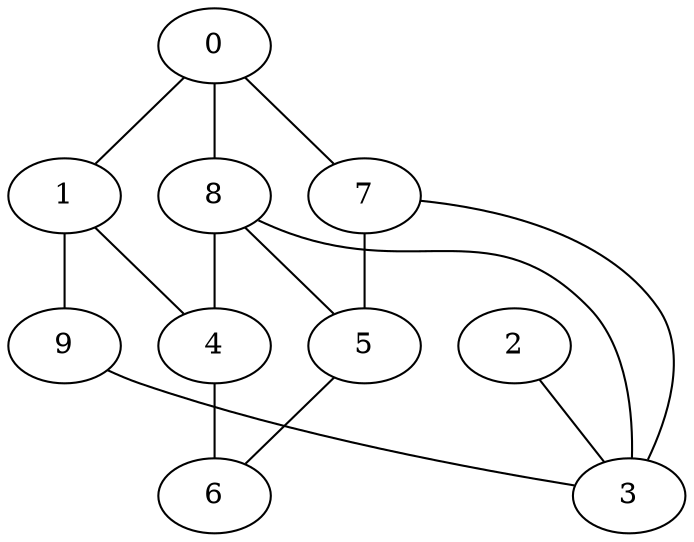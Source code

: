 strict graph {
0;
7;
8;
1;
9;
2;
3;
4;
5;
6;
0 -- 7 [weight=10];
0 -- 8 [weight=4];
0 -- 1 [weight=8];
7 -- 5 [weight=10];
7 -- 3 [weight=1];
8 -- 3 [weight=8];
8 -- 4 [weight=9];
8 -- 5 [weight=4];
1 -- 9 [weight=9];
1 -- 4 [weight=9];
9 -- 3 [weight=1];
2 -- 3 [weight=6];
4 -- 6 [weight=7];
5 -- 6 [weight=4];
}
